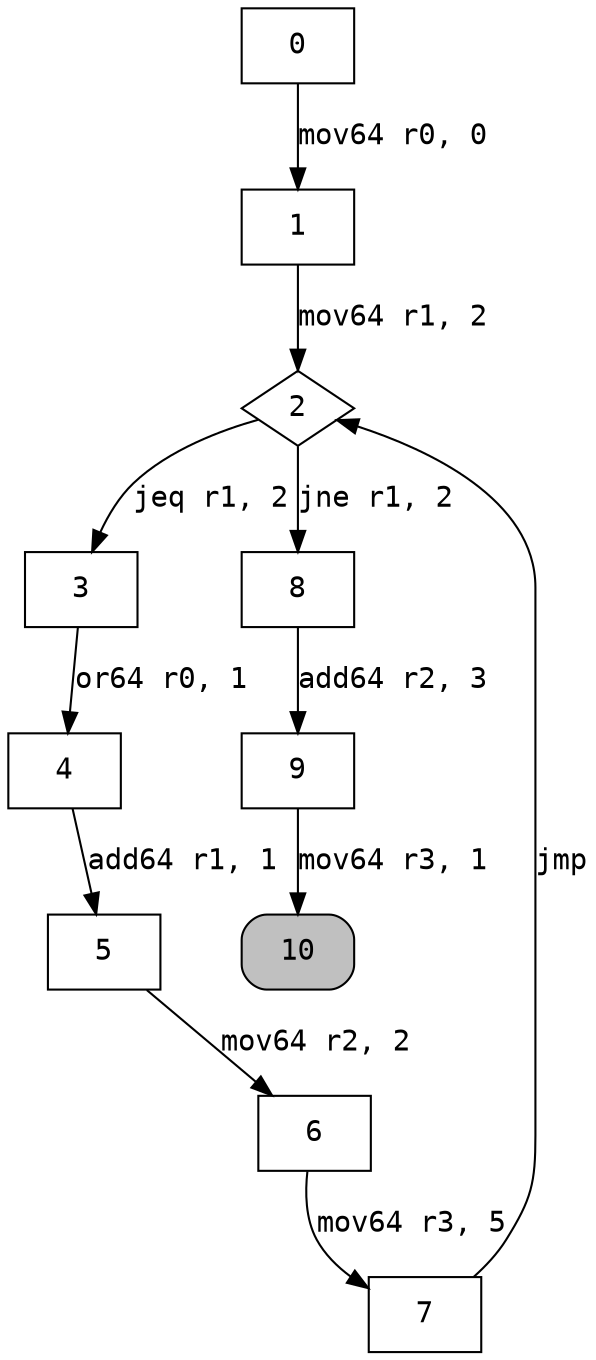 digraph cfg { 
node [fontname="monospace"];
node [shape=box];
edge [fontname="monospace"];
  0 -> 1 [label="mov64 r0, 0"];
  1 -> 2 [label="mov64 r1, 2"];
  2 -> 3 [label="jeq r1, 2"];
  2 -> 8 [label="jne r1, 2"];
  3 -> 4 [label="or64 r0, 1"];
  4 -> 5 [label="add64 r1, 1"];
  5 -> 6 [label="mov64 r2, 2"];
  6 -> 7 [label="mov64 r3, 5"];
  7 -> 2 [label="jmp"];
  8 -> 9 [label="add64 r2, 3"];
  9 -> 10 [label="mov64 r3, 1"];
2 [shape=diamond];
10 [style="rounded,filled",fillcolor=grey];
}